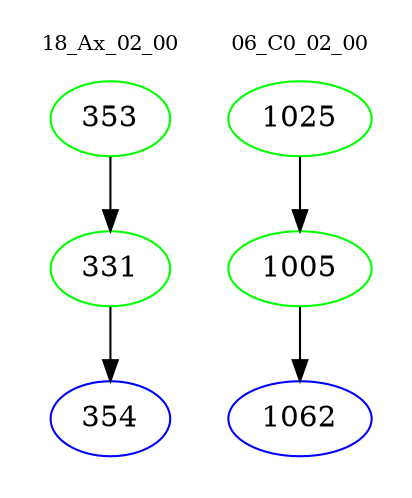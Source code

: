 digraph{
subgraph cluster_0 {
color = white
label = "18_Ax_02_00";
fontsize=10;
T0_353 [label="353", color="green"]
T0_353 -> T0_331 [color="black"]
T0_331 [label="331", color="green"]
T0_331 -> T0_354 [color="black"]
T0_354 [label="354", color="blue"]
}
subgraph cluster_1 {
color = white
label = "06_C0_02_00";
fontsize=10;
T1_1025 [label="1025", color="green"]
T1_1025 -> T1_1005 [color="black"]
T1_1005 [label="1005", color="green"]
T1_1005 -> T1_1062 [color="black"]
T1_1062 [label="1062", color="blue"]
}
}
